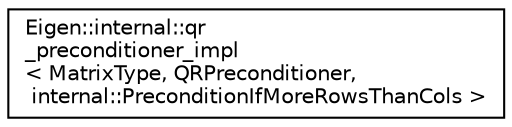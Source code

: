 digraph "Graphical Class Hierarchy"
{
  edge [fontname="Helvetica",fontsize="10",labelfontname="Helvetica",labelfontsize="10"];
  node [fontname="Helvetica",fontsize="10",shape=record];
  rankdir="LR";
  Node1 [label="Eigen::internal::qr\l_preconditioner_impl\l\< MatrixType, QRPreconditioner,\l internal::PreconditionIfMoreRowsThanCols \>",height=0.2,width=0.4,color="black", fillcolor="white", style="filled",URL="$struct_eigen_1_1internal_1_1qr__preconditioner__impl.html"];
}
